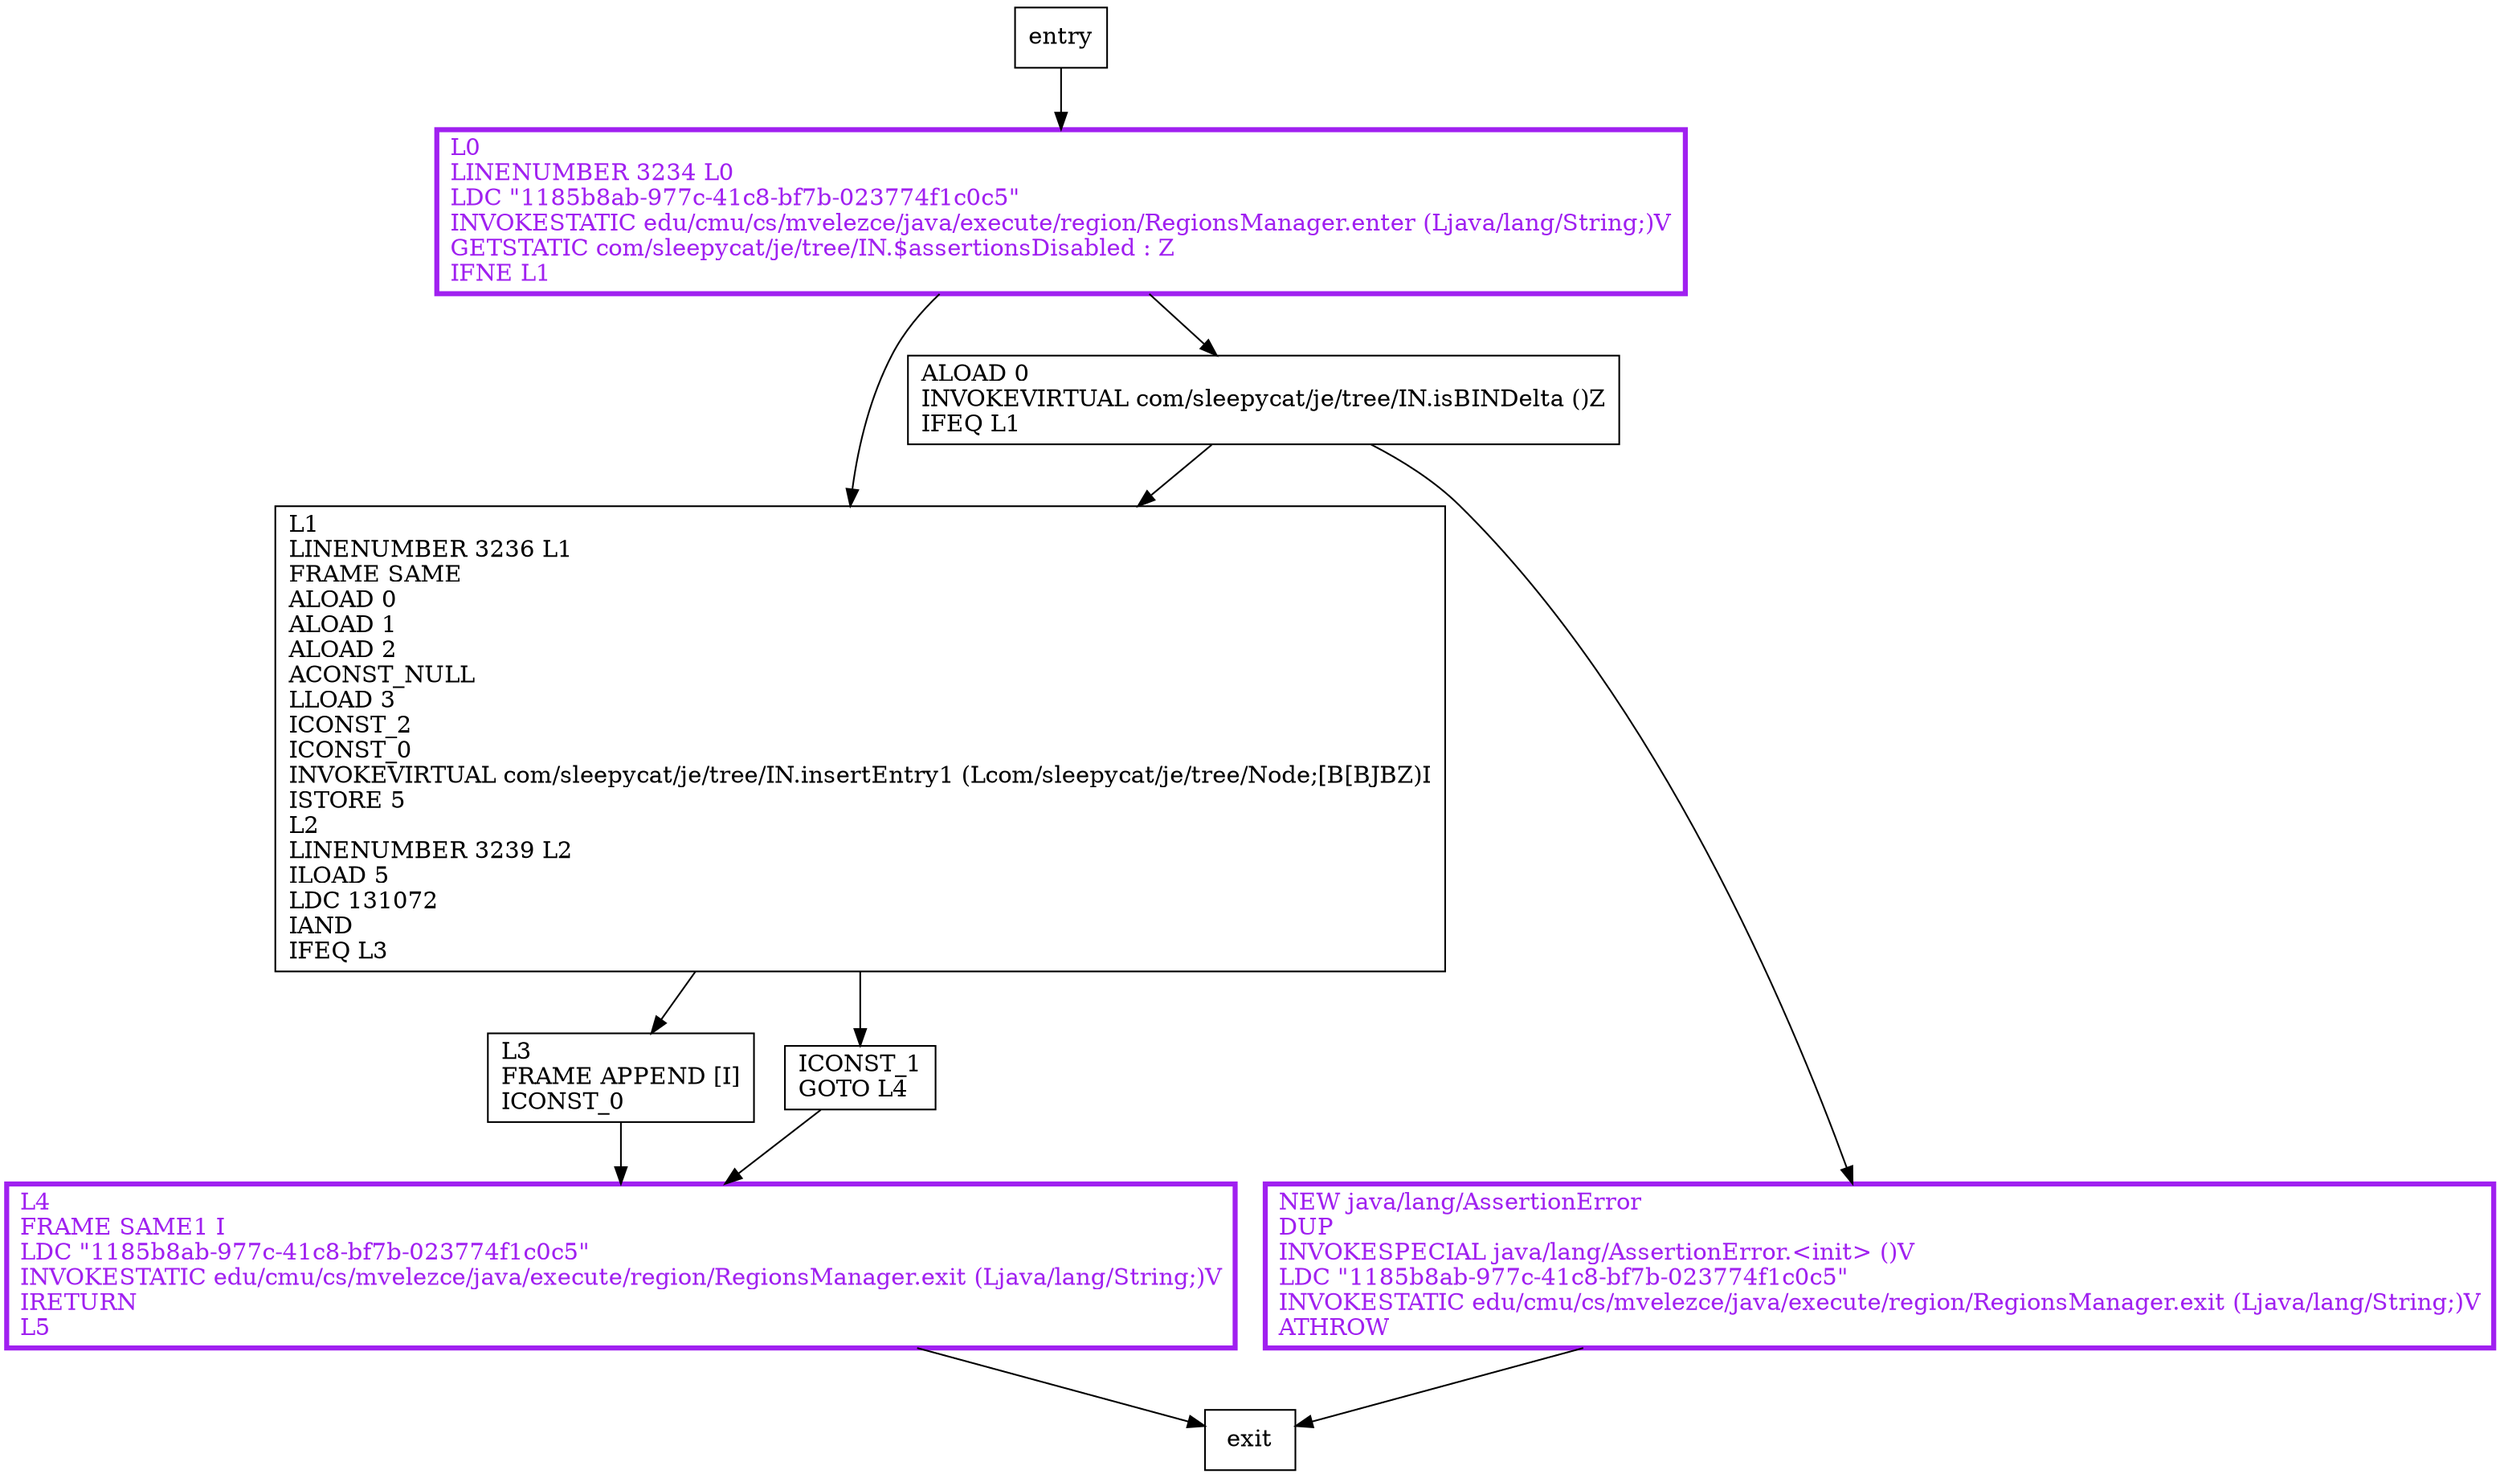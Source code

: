 digraph insertEntry {
node [shape=record];
1001664281 [label="L1\lLINENUMBER 3236 L1\lFRAME SAME\lALOAD 0\lALOAD 1\lALOAD 2\lACONST_NULL\lLLOAD 3\lICONST_2\lICONST_0\lINVOKEVIRTUAL com/sleepycat/je/tree/IN.insertEntry1 (Lcom/sleepycat/je/tree/Node;[B[BJBZ)I\lISTORE 5\lL2\lLINENUMBER 3239 L2\lILOAD 5\lLDC 131072\lIAND\lIFEQ L3\l"];
1441304961 [label="L3\lFRAME APPEND [I]\lICONST_0\l"];
1337893058 [label="L4\lFRAME SAME1 I\lLDC \"1185b8ab-977c-41c8-bf7b-023774f1c0c5\"\lINVOKESTATIC edu/cmu/cs/mvelezce/java/execute/region/RegionsManager.exit (Ljava/lang/String;)V\lIRETURN\lL5\l"];
803656285 [label="L0\lLINENUMBER 3234 L0\lLDC \"1185b8ab-977c-41c8-bf7b-023774f1c0c5\"\lINVOKESTATIC edu/cmu/cs/mvelezce/java/execute/region/RegionsManager.enter (Ljava/lang/String;)V\lGETSTATIC com/sleepycat/je/tree/IN.$assertionsDisabled : Z\lIFNE L1\l"];
767026003 [label="ICONST_1\lGOTO L4\l"];
1797419188 [label="ALOAD 0\lINVOKEVIRTUAL com/sleepycat/je/tree/IN.isBINDelta ()Z\lIFEQ L1\l"];
878361535 [label="NEW java/lang/AssertionError\lDUP\lINVOKESPECIAL java/lang/AssertionError.\<init\> ()V\lLDC \"1185b8ab-977c-41c8-bf7b-023774f1c0c5\"\lINVOKESTATIC edu/cmu/cs/mvelezce/java/execute/region/RegionsManager.exit (Ljava/lang/String;)V\lATHROW\l"];
entry;
exit;
entry -> 803656285
1001664281 -> 1441304961
1001664281 -> 767026003
1441304961 -> 1337893058
1337893058 -> exit
803656285 -> 1001664281
803656285 -> 1797419188
767026003 -> 1337893058
1797419188 -> 1001664281
1797419188 -> 878361535
878361535 -> exit
1337893058[fontcolor="purple", penwidth=3, color="purple"];
803656285[fontcolor="purple", penwidth=3, color="purple"];
878361535[fontcolor="purple", penwidth=3, color="purple"];
}

